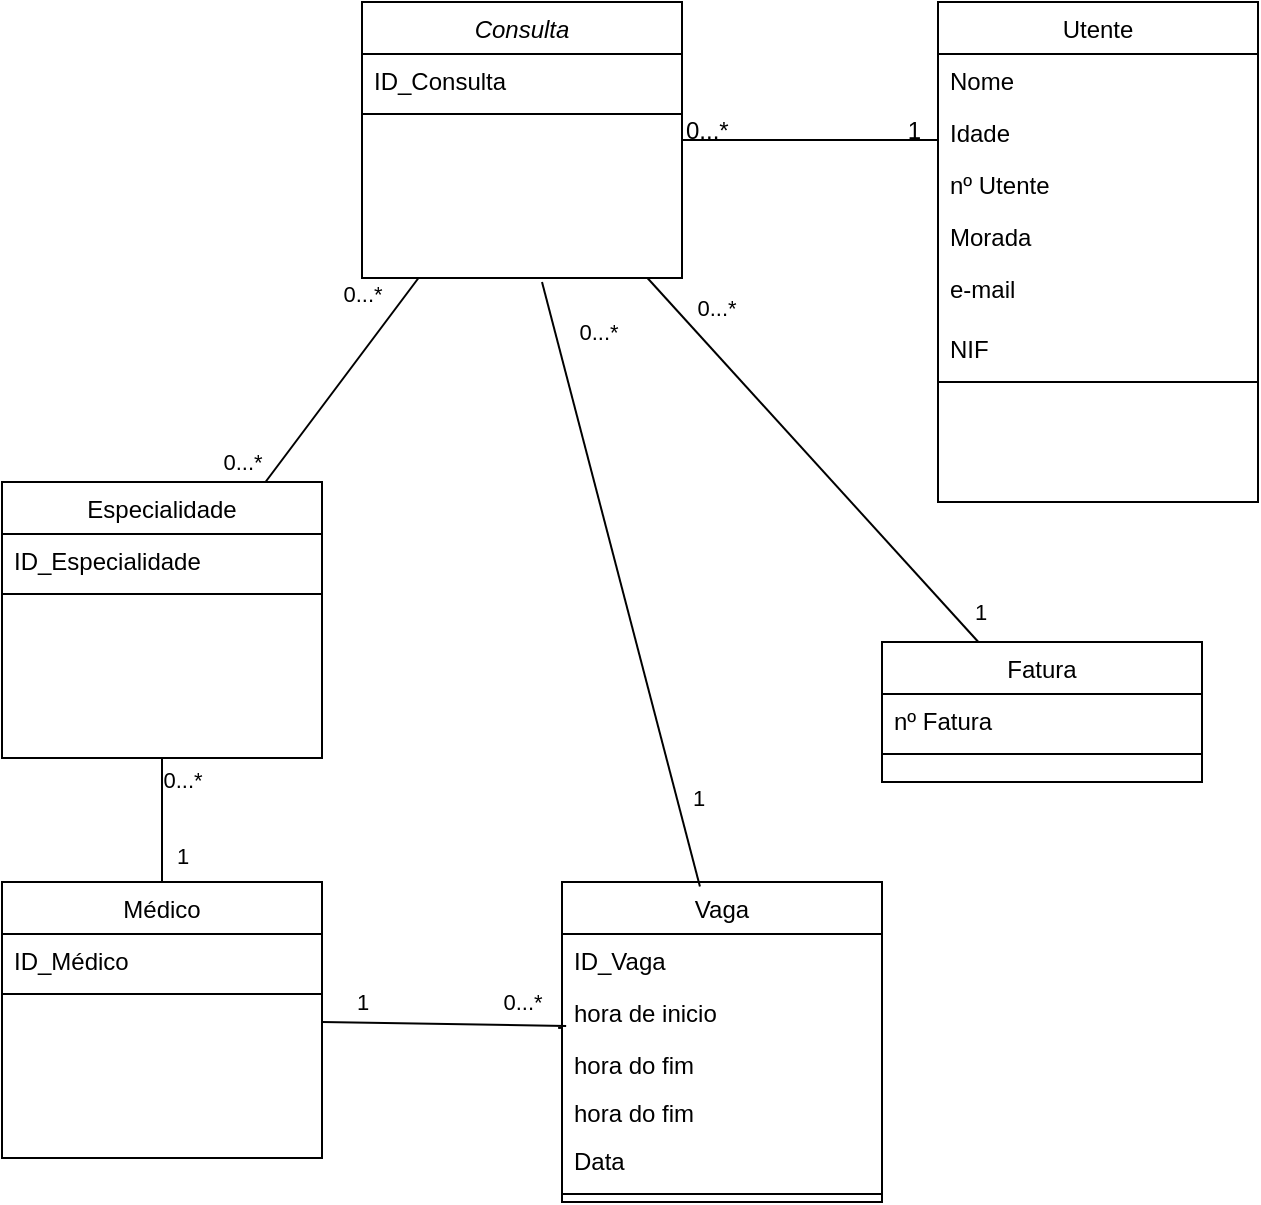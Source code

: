 <mxfile version="14.2.6" type="device"><diagram id="C5RBs43oDa-KdzZeNtuy" name="Page-1"><mxGraphModel dx="868" dy="593" grid="1" gridSize="10" guides="1" tooltips="1" connect="1" arrows="1" fold="1" page="1" pageScale="1" pageWidth="827" pageHeight="1169" math="0" shadow="0"><root><mxCell id="WIyWlLk6GJQsqaUBKTNV-0"/><mxCell id="WIyWlLk6GJQsqaUBKTNV-1" parent="WIyWlLk6GJQsqaUBKTNV-0"/><mxCell id="zkfFHV4jXpPFQw0GAbJ--0" value="Consulta" style="swimlane;fontStyle=2;align=center;verticalAlign=top;childLayout=stackLayout;horizontal=1;startSize=26;horizontalStack=0;resizeParent=1;resizeLast=0;collapsible=1;marginBottom=0;rounded=0;shadow=0;strokeWidth=1;" parent="WIyWlLk6GJQsqaUBKTNV-1" vertex="1"><mxGeometry x="220" y="120" width="160" height="138" as="geometry"><mxRectangle x="230" y="140" width="160" height="26" as="alternateBounds"/></mxGeometry></mxCell><mxCell id="zkfFHV4jXpPFQw0GAbJ--1" value="ID_Consulta" style="text;align=left;verticalAlign=top;spacingLeft=4;spacingRight=4;overflow=hidden;rotatable=0;points=[[0,0.5],[1,0.5]];portConstraint=eastwest;" parent="zkfFHV4jXpPFQw0GAbJ--0" vertex="1"><mxGeometry y="26" width="160" height="26" as="geometry"/></mxCell><mxCell id="zkfFHV4jXpPFQw0GAbJ--4" value="" style="line;html=1;strokeWidth=1;align=left;verticalAlign=middle;spacingTop=-1;spacingLeft=3;spacingRight=3;rotatable=0;labelPosition=right;points=[];portConstraint=eastwest;" parent="zkfFHV4jXpPFQw0GAbJ--0" vertex="1"><mxGeometry y="52" width="160" height="8" as="geometry"/></mxCell><mxCell id="zkfFHV4jXpPFQw0GAbJ--6" value="Especialidade" style="swimlane;fontStyle=0;align=center;verticalAlign=top;childLayout=stackLayout;horizontal=1;startSize=26;horizontalStack=0;resizeParent=1;resizeLast=0;collapsible=1;marginBottom=0;rounded=0;shadow=0;strokeWidth=1;" parent="WIyWlLk6GJQsqaUBKTNV-1" vertex="1"><mxGeometry x="40" y="360" width="160" height="138" as="geometry"><mxRectangle x="130" y="380" width="160" height="26" as="alternateBounds"/></mxGeometry></mxCell><mxCell id="zkfFHV4jXpPFQw0GAbJ--7" value="ID_Especialidade" style="text;align=left;verticalAlign=top;spacingLeft=4;spacingRight=4;overflow=hidden;rotatable=0;points=[[0,0.5],[1,0.5]];portConstraint=eastwest;" parent="zkfFHV4jXpPFQw0GAbJ--6" vertex="1"><mxGeometry y="26" width="160" height="26" as="geometry"/></mxCell><mxCell id="zkfFHV4jXpPFQw0GAbJ--9" value="" style="line;html=1;strokeWidth=1;align=left;verticalAlign=middle;spacingTop=-1;spacingLeft=3;spacingRight=3;rotatable=0;labelPosition=right;points=[];portConstraint=eastwest;" parent="zkfFHV4jXpPFQw0GAbJ--6" vertex="1"><mxGeometry y="52" width="160" height="8" as="geometry"/></mxCell><mxCell id="zkfFHV4jXpPFQw0GAbJ--12" value="" style="endArrow=none;endSize=10;endFill=0;shadow=0;strokeWidth=1;rounded=0;elbow=vertical;" parent="WIyWlLk6GJQsqaUBKTNV-1" source="zkfFHV4jXpPFQw0GAbJ--6" target="zkfFHV4jXpPFQw0GAbJ--0" edge="1"><mxGeometry width="160" relative="1" as="geometry"><mxPoint x="200" y="203" as="sourcePoint"/><mxPoint x="200" y="203" as="targetPoint"/></mxGeometry></mxCell><mxCell id="1ADT5FoQATowBVroIH5f-9" value="0...*" style="edgeLabel;html=1;align=center;verticalAlign=middle;resizable=0;points=[];" vertex="1" connectable="0" parent="zkfFHV4jXpPFQw0GAbJ--12"><mxGeometry x="0.784" relative="1" as="geometry"><mxPoint x="-20.15" y="-3.8" as="offset"/></mxGeometry></mxCell><mxCell id="1ADT5FoQATowBVroIH5f-10" value="0...*" style="edgeLabel;html=1;align=center;verticalAlign=middle;resizable=0;points=[];" vertex="1" connectable="0" parent="zkfFHV4jXpPFQw0GAbJ--12"><mxGeometry x="-0.816" y="1" relative="1" as="geometry"><mxPoint x="-18.15" as="offset"/></mxGeometry></mxCell><mxCell id="zkfFHV4jXpPFQw0GAbJ--13" value="Fatura" style="swimlane;fontStyle=0;align=center;verticalAlign=top;childLayout=stackLayout;horizontal=1;startSize=26;horizontalStack=0;resizeParent=1;resizeLast=0;collapsible=1;marginBottom=0;rounded=0;shadow=0;strokeWidth=1;" parent="WIyWlLk6GJQsqaUBKTNV-1" vertex="1"><mxGeometry x="480" y="440" width="160" height="70" as="geometry"><mxRectangle x="340" y="380" width="170" height="26" as="alternateBounds"/></mxGeometry></mxCell><mxCell id="zkfFHV4jXpPFQw0GAbJ--14" value="nº Fatura" style="text;align=left;verticalAlign=top;spacingLeft=4;spacingRight=4;overflow=hidden;rotatable=0;points=[[0,0.5],[1,0.5]];portConstraint=eastwest;" parent="zkfFHV4jXpPFQw0GAbJ--13" vertex="1"><mxGeometry y="26" width="160" height="26" as="geometry"/></mxCell><mxCell id="zkfFHV4jXpPFQw0GAbJ--15" value="" style="line;html=1;strokeWidth=1;align=left;verticalAlign=middle;spacingTop=-1;spacingLeft=3;spacingRight=3;rotatable=0;labelPosition=right;points=[];portConstraint=eastwest;" parent="zkfFHV4jXpPFQw0GAbJ--13" vertex="1"><mxGeometry y="52" width="160" height="8" as="geometry"/></mxCell><mxCell id="zkfFHV4jXpPFQw0GAbJ--16" value="" style="endArrow=none;endSize=10;endFill=0;shadow=0;strokeWidth=1;rounded=0;elbow=vertical;" parent="WIyWlLk6GJQsqaUBKTNV-1" source="zkfFHV4jXpPFQw0GAbJ--13" target="zkfFHV4jXpPFQw0GAbJ--0" edge="1"><mxGeometry width="160" relative="1" as="geometry"><mxPoint x="210" y="373" as="sourcePoint"/><mxPoint x="310" y="271" as="targetPoint"/></mxGeometry></mxCell><mxCell id="1ADT5FoQATowBVroIH5f-1" value="0...*" style="edgeLabel;html=1;align=center;verticalAlign=middle;resizable=0;points=[];" vertex="1" connectable="0" parent="zkfFHV4jXpPFQw0GAbJ--16"><mxGeometry x="0.849" relative="1" as="geometry"><mxPoint x="21.86" y="1" as="offset"/></mxGeometry></mxCell><mxCell id="1ADT5FoQATowBVroIH5f-3" value="1" style="edgeLabel;html=1;align=center;verticalAlign=middle;resizable=0;points=[];" vertex="1" connectable="0" parent="zkfFHV4jXpPFQw0GAbJ--16"><mxGeometry x="-0.847" y="-2" relative="1" as="geometry"><mxPoint x="11.67" as="offset"/></mxGeometry></mxCell><mxCell id="zkfFHV4jXpPFQw0GAbJ--17" value="Utente" style="swimlane;fontStyle=0;align=center;verticalAlign=top;childLayout=stackLayout;horizontal=1;startSize=26;horizontalStack=0;resizeParent=1;resizeLast=0;collapsible=1;marginBottom=0;rounded=0;shadow=0;strokeWidth=1;" parent="WIyWlLk6GJQsqaUBKTNV-1" vertex="1"><mxGeometry x="508" y="120" width="160" height="250" as="geometry"><mxRectangle x="550" y="140" width="160" height="26" as="alternateBounds"/></mxGeometry></mxCell><mxCell id="zkfFHV4jXpPFQw0GAbJ--18" value="Nome" style="text;align=left;verticalAlign=top;spacingLeft=4;spacingRight=4;overflow=hidden;rotatable=0;points=[[0,0.5],[1,0.5]];portConstraint=eastwest;" parent="zkfFHV4jXpPFQw0GAbJ--17" vertex="1"><mxGeometry y="26" width="160" height="26" as="geometry"/></mxCell><mxCell id="zkfFHV4jXpPFQw0GAbJ--19" value="Idade" style="text;align=left;verticalAlign=top;spacingLeft=4;spacingRight=4;overflow=hidden;rotatable=0;points=[[0,0.5],[1,0.5]];portConstraint=eastwest;rounded=0;shadow=0;html=0;" parent="zkfFHV4jXpPFQw0GAbJ--17" vertex="1"><mxGeometry y="52" width="160" height="26" as="geometry"/></mxCell><mxCell id="zkfFHV4jXpPFQw0GAbJ--20" value="nº Utente" style="text;align=left;verticalAlign=top;spacingLeft=4;spacingRight=4;overflow=hidden;rotatable=0;points=[[0,0.5],[1,0.5]];portConstraint=eastwest;rounded=0;shadow=0;html=0;" parent="zkfFHV4jXpPFQw0GAbJ--17" vertex="1"><mxGeometry y="78" width="160" height="26" as="geometry"/></mxCell><mxCell id="zkfFHV4jXpPFQw0GAbJ--21" value="Morada" style="text;align=left;verticalAlign=top;spacingLeft=4;spacingRight=4;overflow=hidden;rotatable=0;points=[[0,0.5],[1,0.5]];portConstraint=eastwest;rounded=0;shadow=0;html=0;" parent="zkfFHV4jXpPFQw0GAbJ--17" vertex="1"><mxGeometry y="104" width="160" height="26" as="geometry"/></mxCell><mxCell id="zkfFHV4jXpPFQw0GAbJ--22" value="e-mail" style="text;align=left;verticalAlign=top;spacingLeft=4;spacingRight=4;overflow=hidden;rotatable=0;points=[[0,0.5],[1,0.5]];portConstraint=eastwest;rounded=0;shadow=0;html=0;" parent="zkfFHV4jXpPFQw0GAbJ--17" vertex="1"><mxGeometry y="130" width="160" height="30" as="geometry"/></mxCell><mxCell id="1ADT5FoQATowBVroIH5f-0" value="NIF" style="text;align=left;verticalAlign=top;spacingLeft=4;spacingRight=4;overflow=hidden;rotatable=0;points=[[0,0.5],[1,0.5]];portConstraint=eastwest;rounded=0;shadow=0;html=0;" vertex="1" parent="zkfFHV4jXpPFQw0GAbJ--17"><mxGeometry y="160" width="160" height="26" as="geometry"/></mxCell><mxCell id="zkfFHV4jXpPFQw0GAbJ--23" value="" style="line;html=1;strokeWidth=1;align=left;verticalAlign=middle;spacingTop=-1;spacingLeft=3;spacingRight=3;rotatable=0;labelPosition=right;points=[];portConstraint=eastwest;" parent="zkfFHV4jXpPFQw0GAbJ--17" vertex="1"><mxGeometry y="186" width="160" height="8" as="geometry"/></mxCell><mxCell id="zkfFHV4jXpPFQw0GAbJ--26" value="" style="endArrow=none;shadow=0;strokeWidth=1;rounded=0;endFill=0;edgeStyle=elbowEdgeStyle;elbow=vertical;" parent="WIyWlLk6GJQsqaUBKTNV-1" source="zkfFHV4jXpPFQw0GAbJ--0" target="zkfFHV4jXpPFQw0GAbJ--17" edge="1"><mxGeometry x="0.5" y="41" relative="1" as="geometry"><mxPoint x="380" y="192" as="sourcePoint"/><mxPoint x="540" y="192" as="targetPoint"/><mxPoint x="-40" y="32" as="offset"/></mxGeometry></mxCell><mxCell id="zkfFHV4jXpPFQw0GAbJ--27" value="0...*" style="resizable=0;align=left;verticalAlign=bottom;labelBackgroundColor=none;fontSize=12;" parent="zkfFHV4jXpPFQw0GAbJ--26" connectable="0" vertex="1"><mxGeometry x="-1" relative="1" as="geometry"><mxPoint y="4" as="offset"/></mxGeometry></mxCell><mxCell id="zkfFHV4jXpPFQw0GAbJ--28" value="1" style="resizable=0;align=right;verticalAlign=bottom;labelBackgroundColor=none;fontSize=12;" parent="zkfFHV4jXpPFQw0GAbJ--26" connectable="0" vertex="1"><mxGeometry x="1" relative="1" as="geometry"><mxPoint x="-7" y="4" as="offset"/></mxGeometry></mxCell><mxCell id="1ADT5FoQATowBVroIH5f-4" value="Médico" style="swimlane;fontStyle=0;align=center;verticalAlign=top;childLayout=stackLayout;horizontal=1;startSize=26;horizontalStack=0;resizeParent=1;resizeLast=0;collapsible=1;marginBottom=0;rounded=0;shadow=0;strokeWidth=1;" vertex="1" parent="WIyWlLk6GJQsqaUBKTNV-1"><mxGeometry x="40" y="560" width="160" height="138" as="geometry"><mxRectangle x="130" y="380" width="160" height="26" as="alternateBounds"/></mxGeometry></mxCell><mxCell id="1ADT5FoQATowBVroIH5f-5" value="ID_Médico" style="text;align=left;verticalAlign=top;spacingLeft=4;spacingRight=4;overflow=hidden;rotatable=0;points=[[0,0.5],[1,0.5]];portConstraint=eastwest;" vertex="1" parent="1ADT5FoQATowBVroIH5f-4"><mxGeometry y="26" width="160" height="26" as="geometry"/></mxCell><mxCell id="1ADT5FoQATowBVroIH5f-6" value="" style="line;html=1;strokeWidth=1;align=left;verticalAlign=middle;spacingTop=-1;spacingLeft=3;spacingRight=3;rotatable=0;labelPosition=right;points=[];portConstraint=eastwest;" vertex="1" parent="1ADT5FoQATowBVroIH5f-4"><mxGeometry y="52" width="160" height="8" as="geometry"/></mxCell><mxCell id="1ADT5FoQATowBVroIH5f-7" value="" style="endArrow=none;html=1;exitX=0.5;exitY=0;exitDx=0;exitDy=0;" edge="1" parent="WIyWlLk6GJQsqaUBKTNV-1" source="1ADT5FoQATowBVroIH5f-4"><mxGeometry width="50" height="50" relative="1" as="geometry"><mxPoint x="250" y="528" as="sourcePoint"/><mxPoint x="120" y="498" as="targetPoint"/></mxGeometry></mxCell><mxCell id="1ADT5FoQATowBVroIH5f-8" value="0...*" style="edgeLabel;html=1;align=center;verticalAlign=middle;resizable=0;points=[];" vertex="1" connectable="0" parent="1ADT5FoQATowBVroIH5f-7"><mxGeometry x="0.645" relative="1" as="geometry"><mxPoint x="10" as="offset"/></mxGeometry></mxCell><mxCell id="1ADT5FoQATowBVroIH5f-11" value="1" style="edgeLabel;html=1;align=center;verticalAlign=middle;resizable=0;points=[];" vertex="1" connectable="0" parent="1ADT5FoQATowBVroIH5f-7"><mxGeometry x="-0.581" relative="1" as="geometry"><mxPoint x="10" as="offset"/></mxGeometry></mxCell><mxCell id="1ADT5FoQATowBVroIH5f-12" value="Vaga" style="swimlane;fontStyle=0;align=center;verticalAlign=top;childLayout=stackLayout;horizontal=1;startSize=26;horizontalStack=0;resizeParent=1;resizeLast=0;collapsible=1;marginBottom=0;rounded=0;shadow=0;strokeWidth=1;" vertex="1" parent="WIyWlLk6GJQsqaUBKTNV-1"><mxGeometry x="320" y="560" width="160" height="160" as="geometry"><mxRectangle x="130" y="380" width="160" height="26" as="alternateBounds"/></mxGeometry></mxCell><mxCell id="1ADT5FoQATowBVroIH5f-13" value="ID_Vaga" style="text;align=left;verticalAlign=top;spacingLeft=4;spacingRight=4;overflow=hidden;rotatable=0;points=[[0,0.5],[1,0.5]];portConstraint=eastwest;" vertex="1" parent="1ADT5FoQATowBVroIH5f-12"><mxGeometry y="26" width="160" height="26" as="geometry"/></mxCell><mxCell id="1ADT5FoQATowBVroIH5f-18" value="hora de inicio" style="text;align=left;verticalAlign=top;spacingLeft=4;spacingRight=4;overflow=hidden;rotatable=0;points=[[0,0.5],[1,0.5]];portConstraint=eastwest;" vertex="1" parent="1ADT5FoQATowBVroIH5f-12"><mxGeometry y="52" width="160" height="26" as="geometry"/></mxCell><mxCell id="1ADT5FoQATowBVroIH5f-24" value="hora do fim" style="text;align=left;verticalAlign=top;spacingLeft=4;spacingRight=4;overflow=hidden;rotatable=0;points=[[0,0.5],[1,0.5]];portConstraint=eastwest;" vertex="1" parent="1ADT5FoQATowBVroIH5f-12"><mxGeometry y="78" width="160" height="24" as="geometry"/></mxCell><mxCell id="1ADT5FoQATowBVroIH5f-19" value="hora do fim" style="text;align=left;verticalAlign=top;spacingLeft=4;spacingRight=4;overflow=hidden;rotatable=0;points=[[0,0.5],[1,0.5]];portConstraint=eastwest;" vertex="1" parent="1ADT5FoQATowBVroIH5f-12"><mxGeometry y="102" width="160" height="24" as="geometry"/></mxCell><mxCell id="zkfFHV4jXpPFQw0GAbJ--2" value="Data" style="text;align=left;verticalAlign=top;spacingLeft=4;spacingRight=4;overflow=hidden;rotatable=0;points=[[0,0.5],[1,0.5]];portConstraint=eastwest;rounded=0;shadow=0;html=0;" parent="1ADT5FoQATowBVroIH5f-12" vertex="1"><mxGeometry y="126" width="160" height="26" as="geometry"/></mxCell><mxCell id="1ADT5FoQATowBVroIH5f-14" value="" style="line;html=1;strokeWidth=1;align=left;verticalAlign=middle;spacingTop=-1;spacingLeft=3;spacingRight=3;rotatable=0;labelPosition=right;points=[];portConstraint=eastwest;" vertex="1" parent="1ADT5FoQATowBVroIH5f-12"><mxGeometry y="152" width="160" height="8" as="geometry"/></mxCell><mxCell id="1ADT5FoQATowBVroIH5f-23" style="edgeStyle=none;rounded=0;orthogonalLoop=1;jettySize=auto;html=1;entryX=-0.012;entryY=0.808;entryDx=0;entryDy=0;entryPerimeter=0;endArrow=none;endFill=0;" edge="1" parent="1ADT5FoQATowBVroIH5f-12" source="1ADT5FoQATowBVroIH5f-18" target="1ADT5FoQATowBVroIH5f-18"><mxGeometry relative="1" as="geometry"/></mxCell><mxCell id="1ADT5FoQATowBVroIH5f-15" value="" style="endArrow=none;html=1;exitX=0.431;exitY=0.014;exitDx=0;exitDy=0;exitPerimeter=0;" edge="1" parent="WIyWlLk6GJQsqaUBKTNV-1" source="1ADT5FoQATowBVroIH5f-12"><mxGeometry width="50" height="50" relative="1" as="geometry"><mxPoint x="240" y="430" as="sourcePoint"/><mxPoint x="310" y="260" as="targetPoint"/></mxGeometry></mxCell><mxCell id="1ADT5FoQATowBVroIH5f-16" value="0...*" style="edgeLabel;html=1;align=center;verticalAlign=middle;resizable=0;points=[];" vertex="1" connectable="0" parent="1ADT5FoQATowBVroIH5f-15"><mxGeometry x="0.804" relative="1" as="geometry"><mxPoint x="20.1" y="-4.94" as="offset"/></mxGeometry></mxCell><mxCell id="1ADT5FoQATowBVroIH5f-17" value="1" style="edgeLabel;html=1;align=center;verticalAlign=middle;resizable=0;points=[];" vertex="1" connectable="0" parent="1ADT5FoQATowBVroIH5f-15"><mxGeometry x="-0.707" y="-1" relative="1" as="geometry"><mxPoint x="9.89" as="offset"/></mxGeometry></mxCell><mxCell id="1ADT5FoQATowBVroIH5f-20" value="" style="endArrow=none;html=1;entryX=0.013;entryY=0.769;entryDx=0;entryDy=0;entryPerimeter=0;" edge="1" parent="WIyWlLk6GJQsqaUBKTNV-1" target="1ADT5FoQATowBVroIH5f-18"><mxGeometry width="50" height="50" relative="1" as="geometry"><mxPoint x="200" y="630" as="sourcePoint"/><mxPoint x="310" y="630" as="targetPoint"/></mxGeometry></mxCell><mxCell id="1ADT5FoQATowBVroIH5f-25" value="1" style="edgeLabel;html=1;align=center;verticalAlign=middle;resizable=0;points=[];" vertex="1" connectable="0" parent="1ADT5FoQATowBVroIH5f-20"><mxGeometry x="-0.837" y="1" relative="1" as="geometry"><mxPoint x="9.99" y="-9.16" as="offset"/></mxGeometry></mxCell><mxCell id="1ADT5FoQATowBVroIH5f-26" value="0...*" style="edgeLabel;html=1;align=center;verticalAlign=middle;resizable=0;points=[];" vertex="1" connectable="0" parent="1ADT5FoQATowBVroIH5f-20"><mxGeometry x="0.77" y="-3" relative="1" as="geometry"><mxPoint x="-7.94" y="-14.76" as="offset"/></mxGeometry></mxCell></root></mxGraphModel></diagram></mxfile>